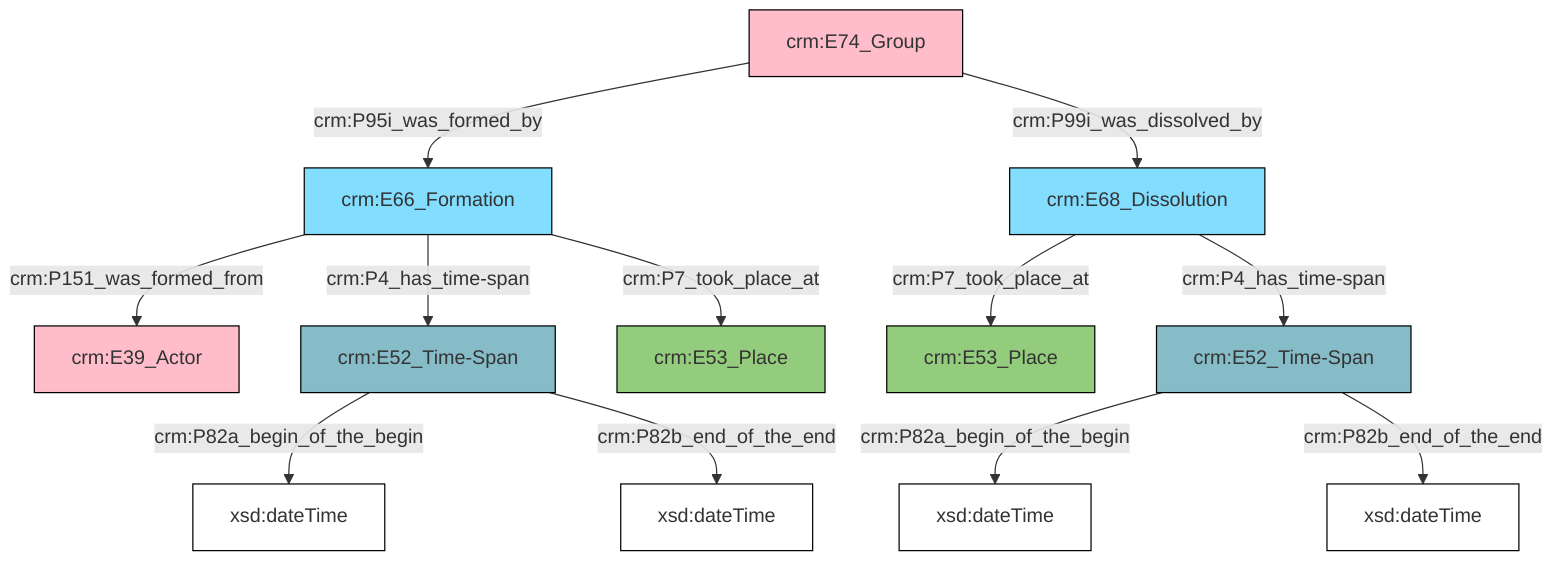 flowchart TD
classDef Literal fill:#ffffff,stroke:#000000,color:;
classDef Literal_URI fill:#ffffff,stroke:#000000,color:;
classDef crm_E1_CRM_Entity fill:#ffffff,stroke:#000000,color:;
classDef crm_E1_CRM_Entity_URI fill:#ffffff,stroke:#000000,color:;
classDef crm_E2_Temporal_Entity fill:#82ddff,stroke:#000000,color:;
classDef crm_E2_Temporal_Entity_URI fill:#d2effa,stroke:#000000,color:;
classDef crm_E55_Type fill:#fab565,stroke:#000000,color:;
classDef crm_E55_Type_URI fill:#fde7ce,stroke:#000000,color:;
classDef crm_E52_Time-Span fill:#86bcc8,stroke:#000000,color:;
classDef crm_E52_Time-Span_URI fill:#dcebef,stroke:#000000,color:;
classDef crm_E41_Appellation fill:#fef3ba,stroke:#000000,color:;
classDef crm_E41_Appellation_URI fill:#fffae6,stroke:#000000,color:;
classDef crm_E53_Place fill:#94cc7d,stroke:#000000,color:;
classDef crm_E53_Place_URI fill:#e1f1da,stroke:#000000,color:;
classDef crm_E77_Persistent_Item fill:#ffffff,stroke:#000000,color:;
classDef crm_E77_Persistent_Item_URI fill:#ffffff,stroke:#000000,color:;
classDef crm_E28_Conceptual_Object fill:#fddc34,stroke:#000000,color:;
classDef crm_E28_Conceptual_Object_URI fill:#fef6cd,stroke:#000000,color:;
classDef crm_E18_Physical_Thing fill:#c78e66,stroke:#000000,color:;
classDef crm_E18_Physical_Thing_URI fill:#e3c8b5,stroke:#000000,color:;
classDef crm_E39_Actor fill:#ffbdca,stroke:#000000,color:;
classDef crm_E39_Actor_URI fill:#ffe6eb,stroke:#000000,color:;
classDef crm_E54_Dimension fill:#b8b8b8,stroke:#000000,color:;
classDef crm_E54_Dimension_URI fill:#f2f2f2,stroke:#000000,color:;
classDef crm_E92_Spacetime_Volume fill:#cc80ff,stroke:#000000,color:;
classDef crm_E92_Spacetime_Volume_URI fill:#ebccff,stroke:#000000,color:;
classDef crm_E59_Primitive_Value fill:#f0f0f0,stroke:#000000,color:;
classDef crm_E59_Primitive_Value_URI fill:#f2f2f2,stroke:#000000,color:;
classDef crm_PC0_Typed_CRM_Property fill:#ffffff,stroke:#000000,color:;
classDef crm_PC0_Typed_CRM_Property_URI fill:#ffffff,stroke:#000000,color:;
classDef Multi fill:#cccccc,stroke:#000000,color:;
classDef Multi_URI fill:#cccccc,stroke:#000000,color:;
0["crm:E52_Time-Span"]:::crm_E52_Time-Span -->|crm:P82a_begin_of_the_begin| 1["xsd:dateTime"]:::Literal
2["crm:E66_Formation"]:::crm_E2_Temporal_Entity -->|crm:P151_was_formed_from| 3["crm:E39_Actor"]:::crm_E39_Actor
5["crm:E68_Dissolution"]:::crm_E2_Temporal_Entity -->|crm:P7_took_place_at| 6["crm:E53_Place"]:::crm_E53_Place
9["crm:E74_Group"]:::crm_E39_Actor -->|crm:P95i_was_formed_by| 2["crm:E66_Formation"]:::crm_E2_Temporal_Entity
0["crm:E52_Time-Span"]:::crm_E52_Time-Span -->|crm:P82b_end_of_the_end| 11["xsd:dateTime"]:::Literal
2["crm:E66_Formation"]:::crm_E2_Temporal_Entity -->|crm:P4_has_time-span| 12["crm:E52_Time-Span"]:::crm_E52_Time-Span
12["crm:E52_Time-Span"]:::crm_E52_Time-Span -->|crm:P82a_begin_of_the_begin| 13["xsd:dateTime"]:::Literal
5["crm:E68_Dissolution"]:::crm_E2_Temporal_Entity -->|crm:P4_has_time-span| 0["crm:E52_Time-Span"]:::crm_E52_Time-Span
9["crm:E74_Group"]:::crm_E39_Actor -->|crm:P99i_was_dissolved_by| 5["crm:E68_Dissolution"]:::crm_E2_Temporal_Entity
2["crm:E66_Formation"]:::crm_E2_Temporal_Entity -->|crm:P7_took_place_at| 16["crm:E53_Place"]:::crm_E53_Place
12["crm:E52_Time-Span"]:::crm_E52_Time-Span -->|crm:P82b_end_of_the_end| 17["xsd:dateTime"]:::Literal